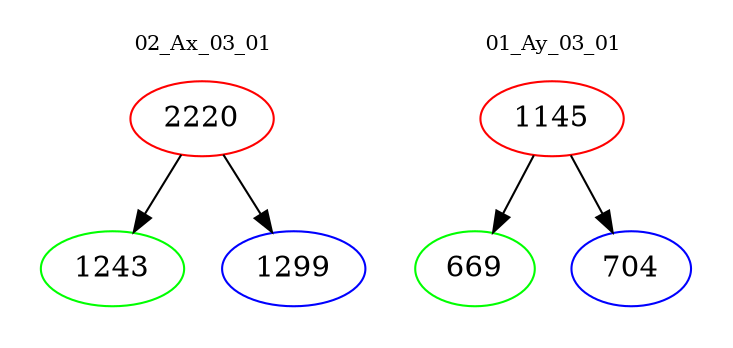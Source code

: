 digraph{
subgraph cluster_0 {
color = white
label = "02_Ax_03_01";
fontsize=10;
T0_2220 [label="2220", color="red"]
T0_2220 -> T0_1243 [color="black"]
T0_1243 [label="1243", color="green"]
T0_2220 -> T0_1299 [color="black"]
T0_1299 [label="1299", color="blue"]
}
subgraph cluster_1 {
color = white
label = "01_Ay_03_01";
fontsize=10;
T1_1145 [label="1145", color="red"]
T1_1145 -> T1_669 [color="black"]
T1_669 [label="669", color="green"]
T1_1145 -> T1_704 [color="black"]
T1_704 [label="704", color="blue"]
}
}
